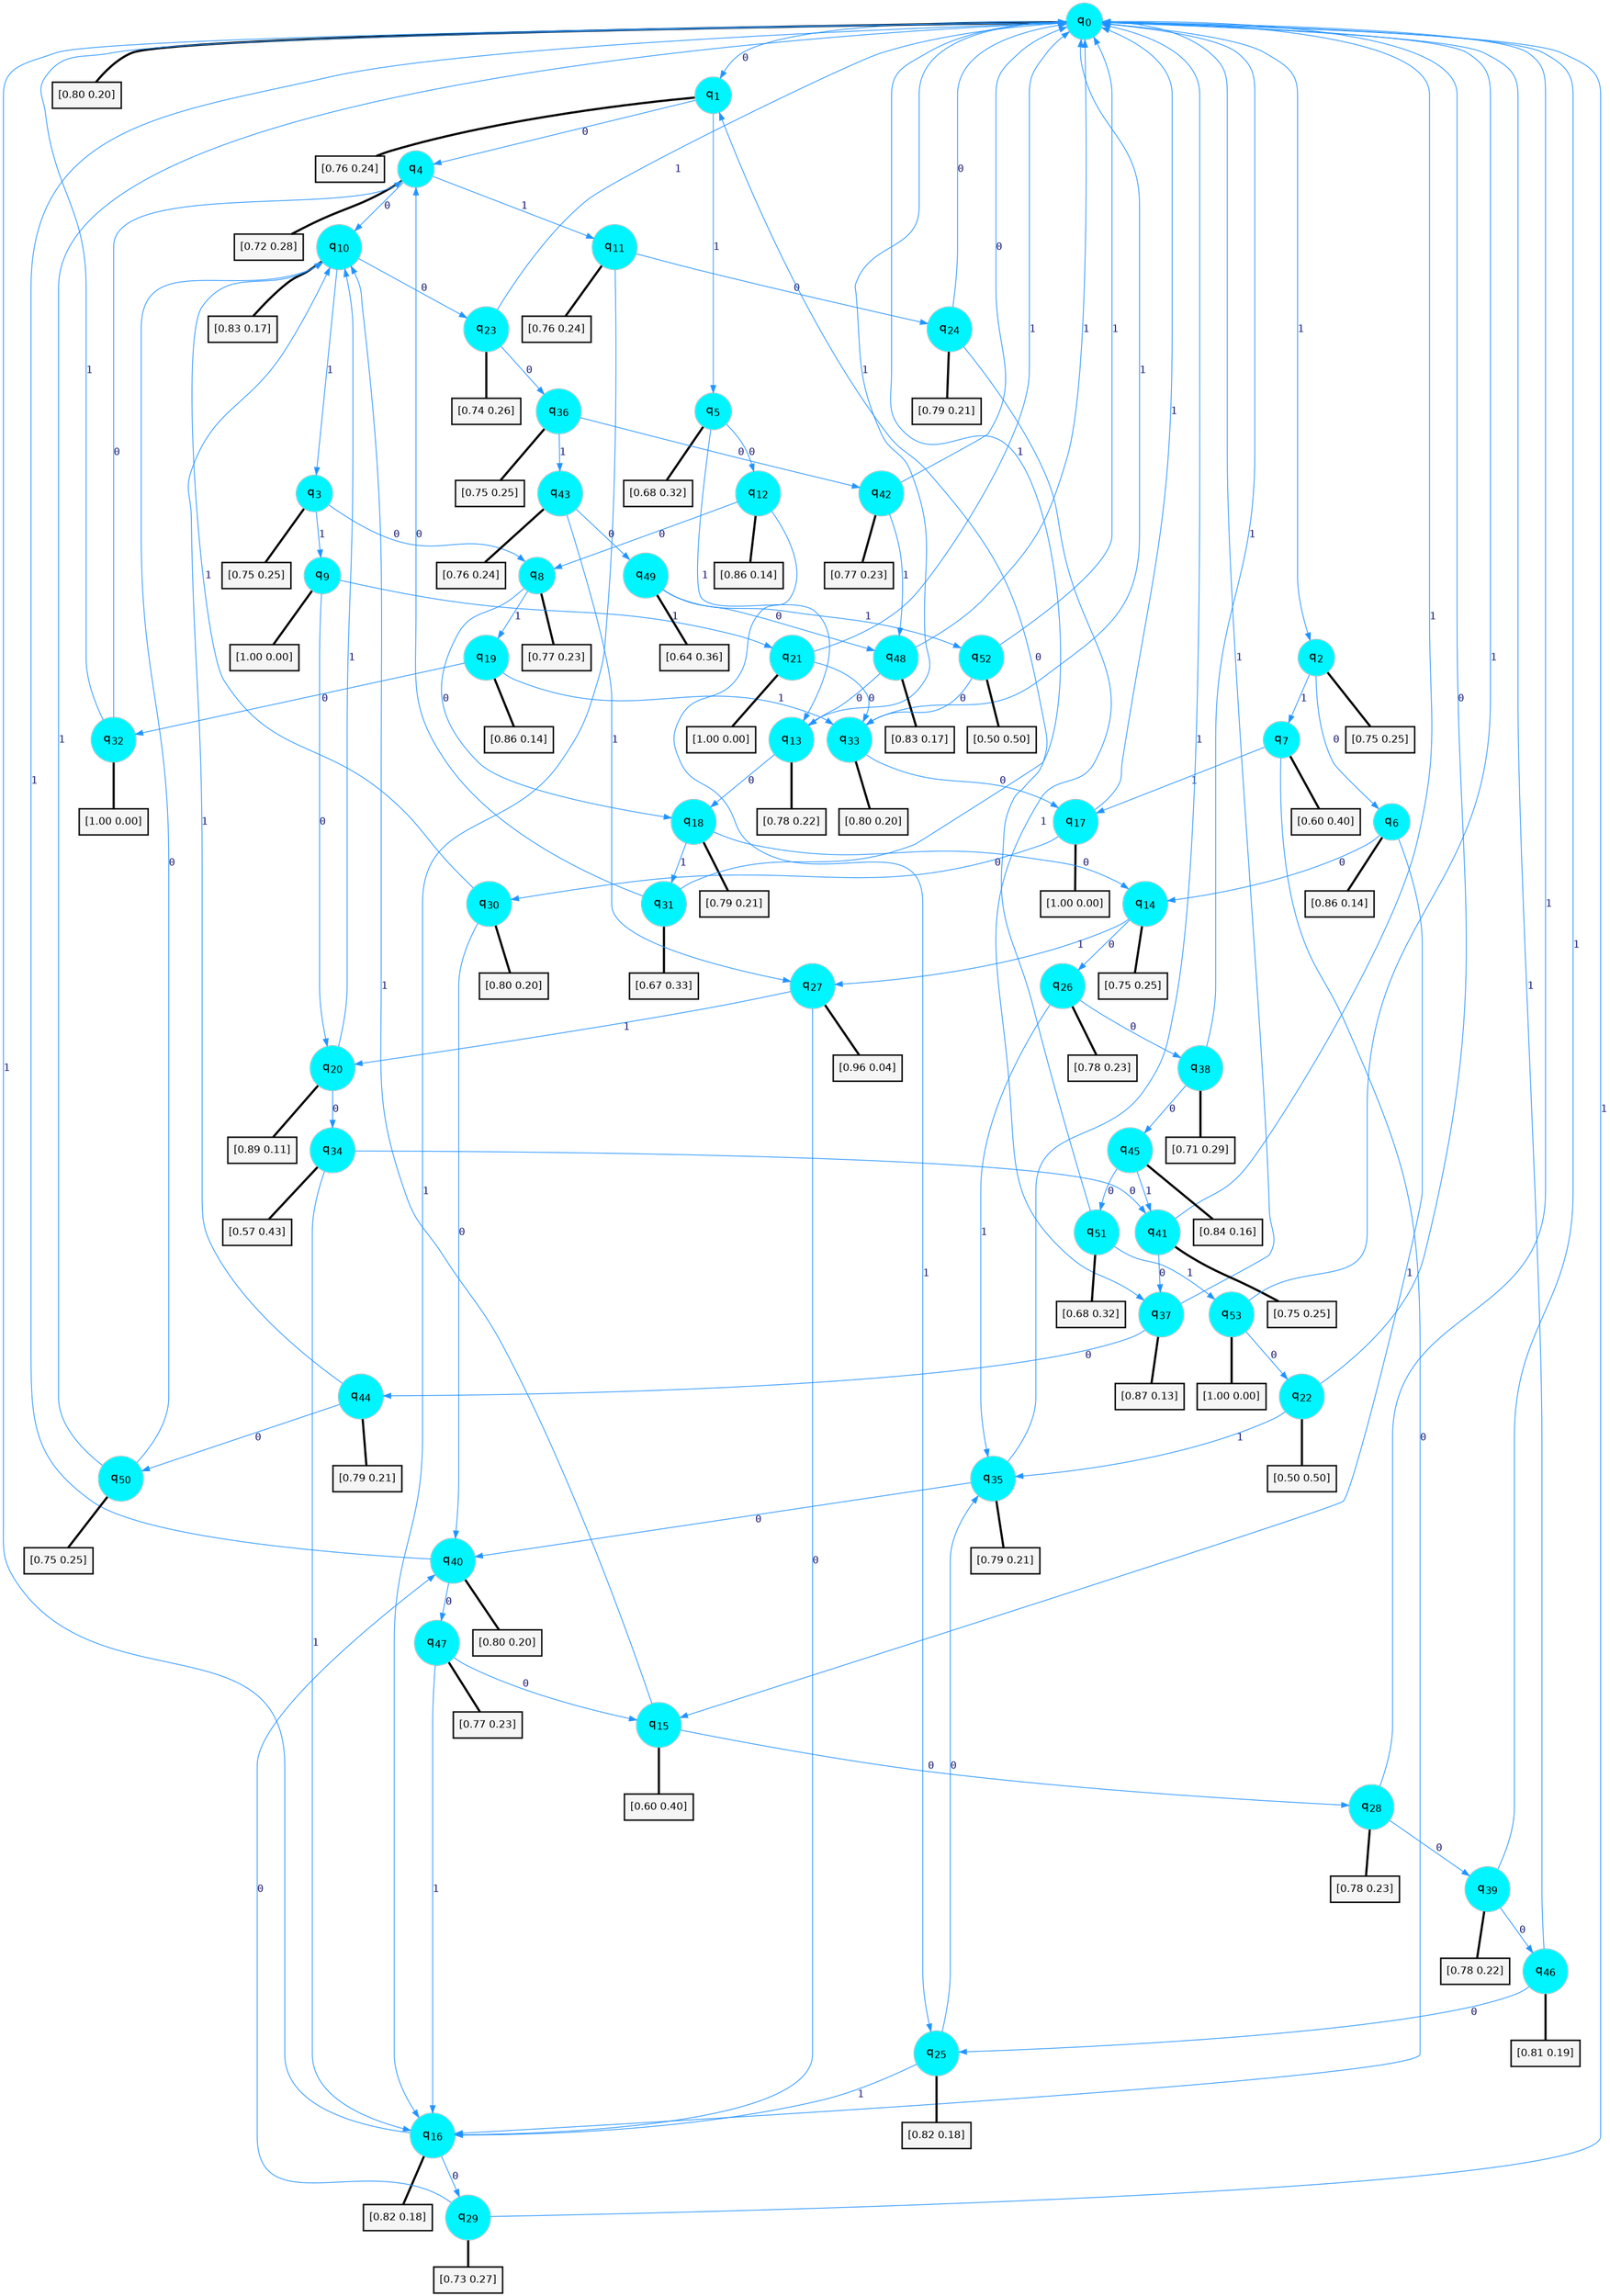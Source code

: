digraph G {
graph [
bgcolor=transparent, dpi=300, rankdir=TD, size="40,25"];
node [
color=gray, fillcolor=turquoise1, fontcolor=black, fontname=Helvetica, fontsize=16, fontweight=bold, shape=circle, style=filled];
edge [
arrowsize=1, color=dodgerblue1, fontcolor=midnightblue, fontname=courier, fontweight=bold, penwidth=1, style=solid, weight=20];
0[label=<q<SUB>0</SUB>>];
1[label=<q<SUB>1</SUB>>];
2[label=<q<SUB>2</SUB>>];
3[label=<q<SUB>3</SUB>>];
4[label=<q<SUB>4</SUB>>];
5[label=<q<SUB>5</SUB>>];
6[label=<q<SUB>6</SUB>>];
7[label=<q<SUB>7</SUB>>];
8[label=<q<SUB>8</SUB>>];
9[label=<q<SUB>9</SUB>>];
10[label=<q<SUB>10</SUB>>];
11[label=<q<SUB>11</SUB>>];
12[label=<q<SUB>12</SUB>>];
13[label=<q<SUB>13</SUB>>];
14[label=<q<SUB>14</SUB>>];
15[label=<q<SUB>15</SUB>>];
16[label=<q<SUB>16</SUB>>];
17[label=<q<SUB>17</SUB>>];
18[label=<q<SUB>18</SUB>>];
19[label=<q<SUB>19</SUB>>];
20[label=<q<SUB>20</SUB>>];
21[label=<q<SUB>21</SUB>>];
22[label=<q<SUB>22</SUB>>];
23[label=<q<SUB>23</SUB>>];
24[label=<q<SUB>24</SUB>>];
25[label=<q<SUB>25</SUB>>];
26[label=<q<SUB>26</SUB>>];
27[label=<q<SUB>27</SUB>>];
28[label=<q<SUB>28</SUB>>];
29[label=<q<SUB>29</SUB>>];
30[label=<q<SUB>30</SUB>>];
31[label=<q<SUB>31</SUB>>];
32[label=<q<SUB>32</SUB>>];
33[label=<q<SUB>33</SUB>>];
34[label=<q<SUB>34</SUB>>];
35[label=<q<SUB>35</SUB>>];
36[label=<q<SUB>36</SUB>>];
37[label=<q<SUB>37</SUB>>];
38[label=<q<SUB>38</SUB>>];
39[label=<q<SUB>39</SUB>>];
40[label=<q<SUB>40</SUB>>];
41[label=<q<SUB>41</SUB>>];
42[label=<q<SUB>42</SUB>>];
43[label=<q<SUB>43</SUB>>];
44[label=<q<SUB>44</SUB>>];
45[label=<q<SUB>45</SUB>>];
46[label=<q<SUB>46</SUB>>];
47[label=<q<SUB>47</SUB>>];
48[label=<q<SUB>48</SUB>>];
49[label=<q<SUB>49</SUB>>];
50[label=<q<SUB>50</SUB>>];
51[label=<q<SUB>51</SUB>>];
52[label=<q<SUB>52</SUB>>];
53[label=<q<SUB>53</SUB>>];
54[label="[0.80 0.20]", shape=box,fontcolor=black, fontname=Helvetica, fontsize=14, penwidth=2, fillcolor=whitesmoke,color=black];
55[label="[0.76 0.24]", shape=box,fontcolor=black, fontname=Helvetica, fontsize=14, penwidth=2, fillcolor=whitesmoke,color=black];
56[label="[0.75 0.25]", shape=box,fontcolor=black, fontname=Helvetica, fontsize=14, penwidth=2, fillcolor=whitesmoke,color=black];
57[label="[0.75 0.25]", shape=box,fontcolor=black, fontname=Helvetica, fontsize=14, penwidth=2, fillcolor=whitesmoke,color=black];
58[label="[0.72 0.28]", shape=box,fontcolor=black, fontname=Helvetica, fontsize=14, penwidth=2, fillcolor=whitesmoke,color=black];
59[label="[0.68 0.32]", shape=box,fontcolor=black, fontname=Helvetica, fontsize=14, penwidth=2, fillcolor=whitesmoke,color=black];
60[label="[0.86 0.14]", shape=box,fontcolor=black, fontname=Helvetica, fontsize=14, penwidth=2, fillcolor=whitesmoke,color=black];
61[label="[0.60 0.40]", shape=box,fontcolor=black, fontname=Helvetica, fontsize=14, penwidth=2, fillcolor=whitesmoke,color=black];
62[label="[0.77 0.23]", shape=box,fontcolor=black, fontname=Helvetica, fontsize=14, penwidth=2, fillcolor=whitesmoke,color=black];
63[label="[1.00 0.00]", shape=box,fontcolor=black, fontname=Helvetica, fontsize=14, penwidth=2, fillcolor=whitesmoke,color=black];
64[label="[0.83 0.17]", shape=box,fontcolor=black, fontname=Helvetica, fontsize=14, penwidth=2, fillcolor=whitesmoke,color=black];
65[label="[0.76 0.24]", shape=box,fontcolor=black, fontname=Helvetica, fontsize=14, penwidth=2, fillcolor=whitesmoke,color=black];
66[label="[0.86 0.14]", shape=box,fontcolor=black, fontname=Helvetica, fontsize=14, penwidth=2, fillcolor=whitesmoke,color=black];
67[label="[0.78 0.22]", shape=box,fontcolor=black, fontname=Helvetica, fontsize=14, penwidth=2, fillcolor=whitesmoke,color=black];
68[label="[0.75 0.25]", shape=box,fontcolor=black, fontname=Helvetica, fontsize=14, penwidth=2, fillcolor=whitesmoke,color=black];
69[label="[0.60 0.40]", shape=box,fontcolor=black, fontname=Helvetica, fontsize=14, penwidth=2, fillcolor=whitesmoke,color=black];
70[label="[0.82 0.18]", shape=box,fontcolor=black, fontname=Helvetica, fontsize=14, penwidth=2, fillcolor=whitesmoke,color=black];
71[label="[1.00 0.00]", shape=box,fontcolor=black, fontname=Helvetica, fontsize=14, penwidth=2, fillcolor=whitesmoke,color=black];
72[label="[0.79 0.21]", shape=box,fontcolor=black, fontname=Helvetica, fontsize=14, penwidth=2, fillcolor=whitesmoke,color=black];
73[label="[0.86 0.14]", shape=box,fontcolor=black, fontname=Helvetica, fontsize=14, penwidth=2, fillcolor=whitesmoke,color=black];
74[label="[0.89 0.11]", shape=box,fontcolor=black, fontname=Helvetica, fontsize=14, penwidth=2, fillcolor=whitesmoke,color=black];
75[label="[1.00 0.00]", shape=box,fontcolor=black, fontname=Helvetica, fontsize=14, penwidth=2, fillcolor=whitesmoke,color=black];
76[label="[0.50 0.50]", shape=box,fontcolor=black, fontname=Helvetica, fontsize=14, penwidth=2, fillcolor=whitesmoke,color=black];
77[label="[0.74 0.26]", shape=box,fontcolor=black, fontname=Helvetica, fontsize=14, penwidth=2, fillcolor=whitesmoke,color=black];
78[label="[0.79 0.21]", shape=box,fontcolor=black, fontname=Helvetica, fontsize=14, penwidth=2, fillcolor=whitesmoke,color=black];
79[label="[0.82 0.18]", shape=box,fontcolor=black, fontname=Helvetica, fontsize=14, penwidth=2, fillcolor=whitesmoke,color=black];
80[label="[0.78 0.23]", shape=box,fontcolor=black, fontname=Helvetica, fontsize=14, penwidth=2, fillcolor=whitesmoke,color=black];
81[label="[0.96 0.04]", shape=box,fontcolor=black, fontname=Helvetica, fontsize=14, penwidth=2, fillcolor=whitesmoke,color=black];
82[label="[0.78 0.23]", shape=box,fontcolor=black, fontname=Helvetica, fontsize=14, penwidth=2, fillcolor=whitesmoke,color=black];
83[label="[0.73 0.27]", shape=box,fontcolor=black, fontname=Helvetica, fontsize=14, penwidth=2, fillcolor=whitesmoke,color=black];
84[label="[0.80 0.20]", shape=box,fontcolor=black, fontname=Helvetica, fontsize=14, penwidth=2, fillcolor=whitesmoke,color=black];
85[label="[0.67 0.33]", shape=box,fontcolor=black, fontname=Helvetica, fontsize=14, penwidth=2, fillcolor=whitesmoke,color=black];
86[label="[1.00 0.00]", shape=box,fontcolor=black, fontname=Helvetica, fontsize=14, penwidth=2, fillcolor=whitesmoke,color=black];
87[label="[0.80 0.20]", shape=box,fontcolor=black, fontname=Helvetica, fontsize=14, penwidth=2, fillcolor=whitesmoke,color=black];
88[label="[0.57 0.43]", shape=box,fontcolor=black, fontname=Helvetica, fontsize=14, penwidth=2, fillcolor=whitesmoke,color=black];
89[label="[0.79 0.21]", shape=box,fontcolor=black, fontname=Helvetica, fontsize=14, penwidth=2, fillcolor=whitesmoke,color=black];
90[label="[0.75 0.25]", shape=box,fontcolor=black, fontname=Helvetica, fontsize=14, penwidth=2, fillcolor=whitesmoke,color=black];
91[label="[0.87 0.13]", shape=box,fontcolor=black, fontname=Helvetica, fontsize=14, penwidth=2, fillcolor=whitesmoke,color=black];
92[label="[0.71 0.29]", shape=box,fontcolor=black, fontname=Helvetica, fontsize=14, penwidth=2, fillcolor=whitesmoke,color=black];
93[label="[0.78 0.22]", shape=box,fontcolor=black, fontname=Helvetica, fontsize=14, penwidth=2, fillcolor=whitesmoke,color=black];
94[label="[0.80 0.20]", shape=box,fontcolor=black, fontname=Helvetica, fontsize=14, penwidth=2, fillcolor=whitesmoke,color=black];
95[label="[0.75 0.25]", shape=box,fontcolor=black, fontname=Helvetica, fontsize=14, penwidth=2, fillcolor=whitesmoke,color=black];
96[label="[0.77 0.23]", shape=box,fontcolor=black, fontname=Helvetica, fontsize=14, penwidth=2, fillcolor=whitesmoke,color=black];
97[label="[0.76 0.24]", shape=box,fontcolor=black, fontname=Helvetica, fontsize=14, penwidth=2, fillcolor=whitesmoke,color=black];
98[label="[0.79 0.21]", shape=box,fontcolor=black, fontname=Helvetica, fontsize=14, penwidth=2, fillcolor=whitesmoke,color=black];
99[label="[0.84 0.16]", shape=box,fontcolor=black, fontname=Helvetica, fontsize=14, penwidth=2, fillcolor=whitesmoke,color=black];
100[label="[0.81 0.19]", shape=box,fontcolor=black, fontname=Helvetica, fontsize=14, penwidth=2, fillcolor=whitesmoke,color=black];
101[label="[0.77 0.23]", shape=box,fontcolor=black, fontname=Helvetica, fontsize=14, penwidth=2, fillcolor=whitesmoke,color=black];
102[label="[0.83 0.17]", shape=box,fontcolor=black, fontname=Helvetica, fontsize=14, penwidth=2, fillcolor=whitesmoke,color=black];
103[label="[0.64 0.36]", shape=box,fontcolor=black, fontname=Helvetica, fontsize=14, penwidth=2, fillcolor=whitesmoke,color=black];
104[label="[0.75 0.25]", shape=box,fontcolor=black, fontname=Helvetica, fontsize=14, penwidth=2, fillcolor=whitesmoke,color=black];
105[label="[0.68 0.32]", shape=box,fontcolor=black, fontname=Helvetica, fontsize=14, penwidth=2, fillcolor=whitesmoke,color=black];
106[label="[0.50 0.50]", shape=box,fontcolor=black, fontname=Helvetica, fontsize=14, penwidth=2, fillcolor=whitesmoke,color=black];
107[label="[1.00 0.00]", shape=box,fontcolor=black, fontname=Helvetica, fontsize=14, penwidth=2, fillcolor=whitesmoke,color=black];
0->1 [label=0];
0->2 [label=1];
0->54 [arrowhead=none, penwidth=3,color=black];
1->4 [label=0];
1->5 [label=1];
1->55 [arrowhead=none, penwidth=3,color=black];
2->6 [label=0];
2->7 [label=1];
2->56 [arrowhead=none, penwidth=3,color=black];
3->8 [label=0];
3->9 [label=1];
3->57 [arrowhead=none, penwidth=3,color=black];
4->10 [label=0];
4->11 [label=1];
4->58 [arrowhead=none, penwidth=3,color=black];
5->12 [label=0];
5->13 [label=1];
5->59 [arrowhead=none, penwidth=3,color=black];
6->14 [label=0];
6->15 [label=1];
6->60 [arrowhead=none, penwidth=3,color=black];
7->16 [label=0];
7->17 [label=1];
7->61 [arrowhead=none, penwidth=3,color=black];
8->18 [label=0];
8->19 [label=1];
8->62 [arrowhead=none, penwidth=3,color=black];
9->20 [label=0];
9->21 [label=1];
9->63 [arrowhead=none, penwidth=3,color=black];
10->23 [label=0];
10->3 [label=1];
10->64 [arrowhead=none, penwidth=3,color=black];
11->24 [label=0];
11->16 [label=1];
11->65 [arrowhead=none, penwidth=3,color=black];
12->8 [label=0];
12->25 [label=1];
12->66 [arrowhead=none, penwidth=3,color=black];
13->18 [label=0];
13->0 [label=1];
13->67 [arrowhead=none, penwidth=3,color=black];
14->26 [label=0];
14->27 [label=1];
14->68 [arrowhead=none, penwidth=3,color=black];
15->28 [label=0];
15->10 [label=1];
15->69 [arrowhead=none, penwidth=3,color=black];
16->29 [label=0];
16->0 [label=1];
16->70 [arrowhead=none, penwidth=3,color=black];
17->30 [label=0];
17->0 [label=1];
17->71 [arrowhead=none, penwidth=3,color=black];
18->14 [label=0];
18->31 [label=1];
18->72 [arrowhead=none, penwidth=3,color=black];
19->32 [label=0];
19->33 [label=1];
19->73 [arrowhead=none, penwidth=3,color=black];
20->34 [label=0];
20->10 [label=1];
20->74 [arrowhead=none, penwidth=3,color=black];
21->33 [label=0];
21->0 [label=1];
21->75 [arrowhead=none, penwidth=3,color=black];
22->0 [label=0];
22->35 [label=1];
22->76 [arrowhead=none, penwidth=3,color=black];
23->36 [label=0];
23->0 [label=1];
23->77 [arrowhead=none, penwidth=3,color=black];
24->0 [label=0];
24->37 [label=1];
24->78 [arrowhead=none, penwidth=3,color=black];
25->35 [label=0];
25->16 [label=1];
25->79 [arrowhead=none, penwidth=3,color=black];
26->38 [label=0];
26->35 [label=1];
26->80 [arrowhead=none, penwidth=3,color=black];
27->16 [label=0];
27->20 [label=1];
27->81 [arrowhead=none, penwidth=3,color=black];
28->39 [label=0];
28->0 [label=1];
28->82 [arrowhead=none, penwidth=3,color=black];
29->40 [label=0];
29->0 [label=1];
29->83 [arrowhead=none, penwidth=3,color=black];
30->40 [label=0];
30->10 [label=1];
30->84 [arrowhead=none, penwidth=3,color=black];
31->4 [label=0];
31->0 [label=1];
31->85 [arrowhead=none, penwidth=3,color=black];
32->4 [label=0];
32->0 [label=1];
32->86 [arrowhead=none, penwidth=3,color=black];
33->17 [label=0];
33->0 [label=1];
33->87 [arrowhead=none, penwidth=3,color=black];
34->41 [label=0];
34->16 [label=1];
34->88 [arrowhead=none, penwidth=3,color=black];
35->40 [label=0];
35->0 [label=1];
35->89 [arrowhead=none, penwidth=3,color=black];
36->42 [label=0];
36->43 [label=1];
36->90 [arrowhead=none, penwidth=3,color=black];
37->44 [label=0];
37->0 [label=1];
37->91 [arrowhead=none, penwidth=3,color=black];
38->45 [label=0];
38->0 [label=1];
38->92 [arrowhead=none, penwidth=3,color=black];
39->46 [label=0];
39->0 [label=1];
39->93 [arrowhead=none, penwidth=3,color=black];
40->47 [label=0];
40->0 [label=1];
40->94 [arrowhead=none, penwidth=3,color=black];
41->37 [label=0];
41->0 [label=1];
41->95 [arrowhead=none, penwidth=3,color=black];
42->0 [label=0];
42->48 [label=1];
42->96 [arrowhead=none, penwidth=3,color=black];
43->49 [label=0];
43->27 [label=1];
43->97 [arrowhead=none, penwidth=3,color=black];
44->50 [label=0];
44->10 [label=1];
44->98 [arrowhead=none, penwidth=3,color=black];
45->51 [label=0];
45->41 [label=1];
45->99 [arrowhead=none, penwidth=3,color=black];
46->25 [label=0];
46->0 [label=1];
46->100 [arrowhead=none, penwidth=3,color=black];
47->15 [label=0];
47->16 [label=1];
47->101 [arrowhead=none, penwidth=3,color=black];
48->13 [label=0];
48->0 [label=1];
48->102 [arrowhead=none, penwidth=3,color=black];
49->48 [label=0];
49->52 [label=1];
49->103 [arrowhead=none, penwidth=3,color=black];
50->10 [label=0];
50->0 [label=1];
50->104 [arrowhead=none, penwidth=3,color=black];
51->1 [label=0];
51->53 [label=1];
51->105 [arrowhead=none, penwidth=3,color=black];
52->33 [label=0];
52->0 [label=1];
52->106 [arrowhead=none, penwidth=3,color=black];
53->22 [label=0];
53->0 [label=1];
53->107 [arrowhead=none, penwidth=3,color=black];
}
